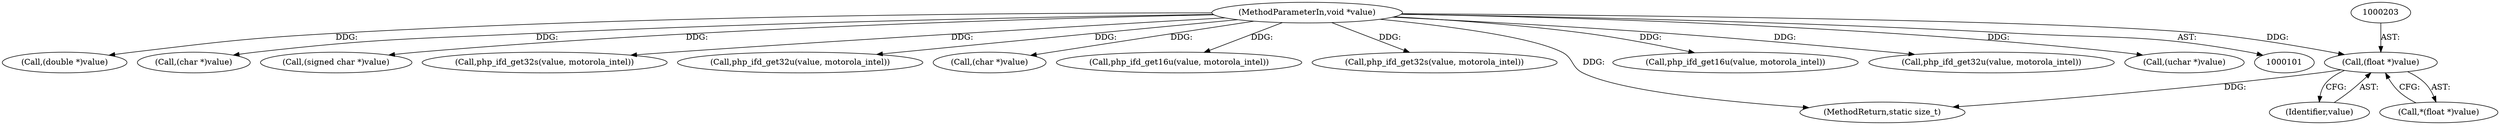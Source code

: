 digraph "0_php-src_1cda0d7c2ffb62d8331c64e703131d9cabdc03ea@pointer" {
"1000202" [label="(Call,(float *)value)"];
"1000102" [label="(MethodParameterIn,void *value)"];
"1000210" [label="(Call,(double *)value)"];
"1000201" [label="(Call,*(float *)value)"];
"1000164" [label="(Call,(char *)value)"];
"1000114" [label="(Call,(signed char *)value)"];
"1000183" [label="(Call,php_ifd_get32s(value, motorola_intel))"];
"1000154" [label="(Call,php_ifd_get32u(value, motorola_intel))"];
"1000139" [label="(Call,(char *)value)"];
"1000189" [label="(Call,php_ifd_get16u(value, motorola_intel))"];
"1000204" [label="(Identifier,value)"];
"1000194" [label="(Call,php_ifd_get32s(value, motorola_intel))"];
"1000102" [label="(MethodParameterIn,void *value)"];
"1000215" [label="(MethodReturn,static size_t)"];
"1000125" [label="(Call,php_ifd_get16u(value, motorola_intel))"];
"1000202" [label="(Call,(float *)value)"];
"1000130" [label="(Call,php_ifd_get32u(value, motorola_intel))"];
"1000120" [label="(Call,(uchar *)value)"];
"1000202" -> "1000201"  [label="AST: "];
"1000202" -> "1000204"  [label="CFG: "];
"1000203" -> "1000202"  [label="AST: "];
"1000204" -> "1000202"  [label="AST: "];
"1000201" -> "1000202"  [label="CFG: "];
"1000202" -> "1000215"  [label="DDG: "];
"1000102" -> "1000202"  [label="DDG: "];
"1000102" -> "1000101"  [label="AST: "];
"1000102" -> "1000215"  [label="DDG: "];
"1000102" -> "1000114"  [label="DDG: "];
"1000102" -> "1000120"  [label="DDG: "];
"1000102" -> "1000125"  [label="DDG: "];
"1000102" -> "1000130"  [label="DDG: "];
"1000102" -> "1000139"  [label="DDG: "];
"1000102" -> "1000154"  [label="DDG: "];
"1000102" -> "1000164"  [label="DDG: "];
"1000102" -> "1000183"  [label="DDG: "];
"1000102" -> "1000189"  [label="DDG: "];
"1000102" -> "1000194"  [label="DDG: "];
"1000102" -> "1000210"  [label="DDG: "];
}
